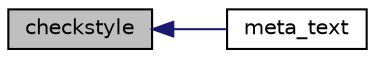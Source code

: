 digraph "checkstyle"
{
  edge [fontname="Helvetica",fontsize="10",labelfontname="Helvetica",labelfontsize="10"];
  node [fontname="Helvetica",fontsize="10",shape=record];
  rankdir="LR";
  Node1 [label="checkstyle",height=0.2,width=0.4,color="black", fillcolor="grey75", style="filled" fontcolor="black"];
  Node1 -> Node2 [dir="back",color="midnightblue",fontsize="10",style="solid",fontname="Helvetica"];
  Node2 [label="meta_text",height=0.2,width=0.4,color="black", fillcolor="white", style="filled",URL="$da/d66/classCORE__ACTIONS.html#ae9627d43dbd27db363e9798a228d0455"];
}

